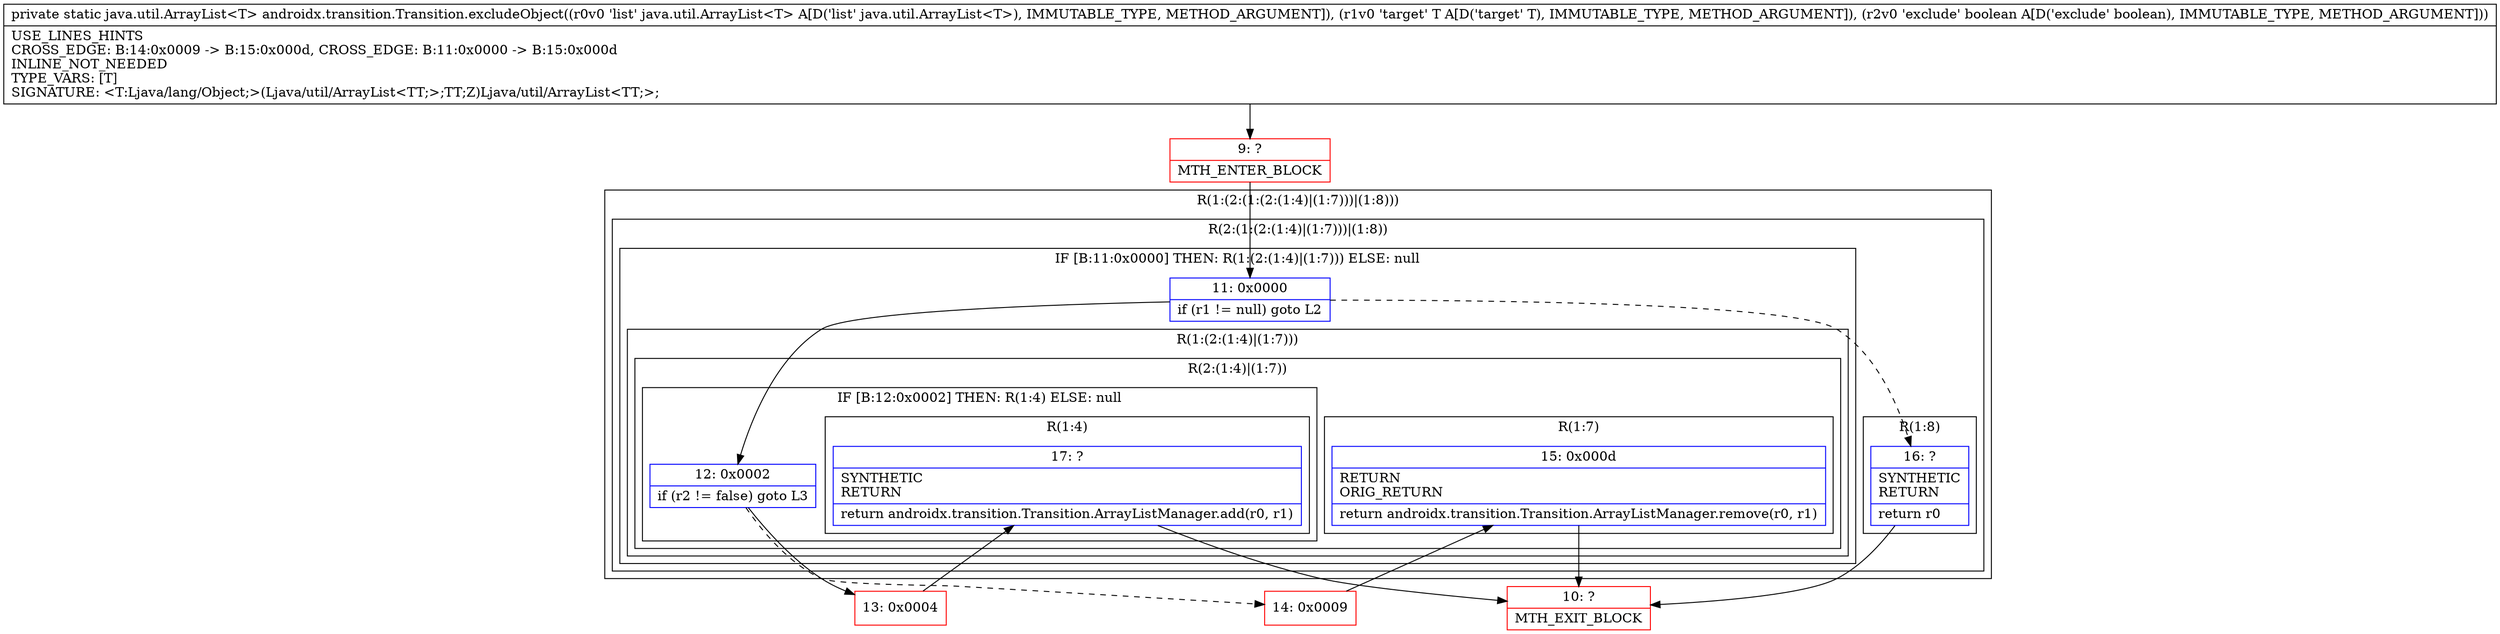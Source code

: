 digraph "CFG forandroidx.transition.Transition.excludeObject(Ljava\/util\/ArrayList;Ljava\/lang\/Object;Z)Ljava\/util\/ArrayList;" {
subgraph cluster_Region_797641937 {
label = "R(1:(2:(1:(2:(1:4)|(1:7)))|(1:8)))";
node [shape=record,color=blue];
subgraph cluster_Region_1522737051 {
label = "R(2:(1:(2:(1:4)|(1:7)))|(1:8))";
node [shape=record,color=blue];
subgraph cluster_IfRegion_806128860 {
label = "IF [B:11:0x0000] THEN: R(1:(2:(1:4)|(1:7))) ELSE: null";
node [shape=record,color=blue];
Node_11 [shape=record,label="{11\:\ 0x0000|if (r1 != null) goto L2\l}"];
subgraph cluster_Region_520967526 {
label = "R(1:(2:(1:4)|(1:7)))";
node [shape=record,color=blue];
subgraph cluster_Region_1754738642 {
label = "R(2:(1:4)|(1:7))";
node [shape=record,color=blue];
subgraph cluster_IfRegion_720030364 {
label = "IF [B:12:0x0002] THEN: R(1:4) ELSE: null";
node [shape=record,color=blue];
Node_12 [shape=record,label="{12\:\ 0x0002|if (r2 != false) goto L3\l}"];
subgraph cluster_Region_2119489905 {
label = "R(1:4)";
node [shape=record,color=blue];
Node_17 [shape=record,label="{17\:\ ?|SYNTHETIC\lRETURN\l|return androidx.transition.Transition.ArrayListManager.add(r0, r1)\l}"];
}
}
subgraph cluster_Region_185013688 {
label = "R(1:7)";
node [shape=record,color=blue];
Node_15 [shape=record,label="{15\:\ 0x000d|RETURN\lORIG_RETURN\l|return androidx.transition.Transition.ArrayListManager.remove(r0, r1)\l}"];
}
}
}
}
subgraph cluster_Region_1522487989 {
label = "R(1:8)";
node [shape=record,color=blue];
Node_16 [shape=record,label="{16\:\ ?|SYNTHETIC\lRETURN\l|return r0\l}"];
}
}
}
Node_9 [shape=record,color=red,label="{9\:\ ?|MTH_ENTER_BLOCK\l}"];
Node_13 [shape=record,color=red,label="{13\:\ 0x0004}"];
Node_10 [shape=record,color=red,label="{10\:\ ?|MTH_EXIT_BLOCK\l}"];
Node_14 [shape=record,color=red,label="{14\:\ 0x0009}"];
MethodNode[shape=record,label="{private static java.util.ArrayList\<T\> androidx.transition.Transition.excludeObject((r0v0 'list' java.util.ArrayList\<T\> A[D('list' java.util.ArrayList\<T\>), IMMUTABLE_TYPE, METHOD_ARGUMENT]), (r1v0 'target' T A[D('target' T), IMMUTABLE_TYPE, METHOD_ARGUMENT]), (r2v0 'exclude' boolean A[D('exclude' boolean), IMMUTABLE_TYPE, METHOD_ARGUMENT]))  | USE_LINES_HINTS\lCROSS_EDGE: B:14:0x0009 \-\> B:15:0x000d, CROSS_EDGE: B:11:0x0000 \-\> B:15:0x000d\lINLINE_NOT_NEEDED\lTYPE_VARS: [T]\lSIGNATURE: \<T:Ljava\/lang\/Object;\>(Ljava\/util\/ArrayList\<TT;\>;TT;Z)Ljava\/util\/ArrayList\<TT;\>;\l}"];
MethodNode -> Node_9;Node_11 -> Node_12;
Node_11 -> Node_16[style=dashed];
Node_12 -> Node_13;
Node_12 -> Node_14[style=dashed];
Node_17 -> Node_10;
Node_15 -> Node_10;
Node_16 -> Node_10;
Node_9 -> Node_11;
Node_13 -> Node_17;
Node_14 -> Node_15;
}

